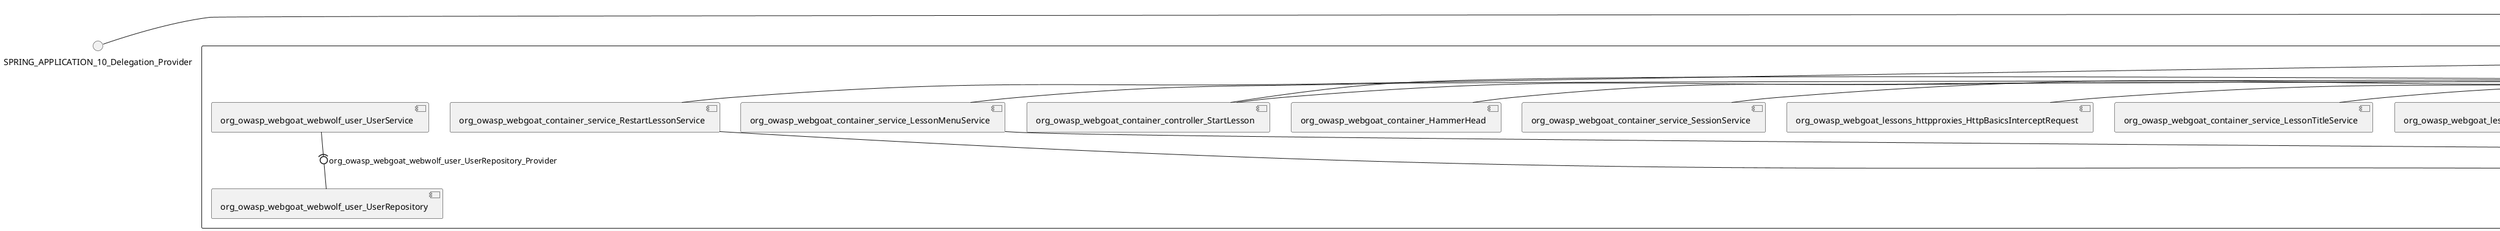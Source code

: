 @startuml
skinparam fixCircleLabelOverlapping true
skinparam componentStyle uml2
() SPRING_APPLICATION_10_Delegation_Provider
() SPRING_APPLICATION_11_Delegation_Provider
() SPRING_APPLICATION_12_Delegation_Provider
() SPRING_APPLICATION_13_Delegation_Provider
() SPRING_APPLICATION_14_Delegation_Provider
() SPRING_APPLICATION_15_Delegation_Provider
() SPRING_APPLICATION_16_Delegation_Provider
() SPRING_APPLICATION_2_Delegation_Provider
() SPRING_APPLICATION_3_Delegation_Provider
() SPRING_APPLICATION_4_Delegation_Provider
() SPRING_APPLICATION_5_Delegation_Provider
() SPRING_APPLICATION_6_Delegation_Provider
() SPRING_APPLICATION_7_Delegation_Provider
() SPRING_APPLICATION_8_Delegation_Provider
() SPRING_APPLICATION_9_Delegation_Provider
() SPRING_APPLICATION_BypassRestrictions_FieldRestrictions_POST_Delegation_Provider
() SPRING_APPLICATION_BypassRestrictions_frontendValidation_POST_Delegation_Provider
() SPRING_APPLICATION_ChromeDevTools_dummy_POST_Delegation_Provider
() SPRING_APPLICATION_ChromeDevTools_network_POST_Delegation_Provider
() SPRING_APPLICATION_CrossSiteScriptingStored_stored_xss_POST_Delegation_Provider
() SPRING_APPLICATION_CrossSiteScriptingStored_stored_xss_follow_up_POST_Delegation_Provider
() SPRING_APPLICATION_CrossSiteScripting_attack1_POST_Delegation_Provider
() SPRING_APPLICATION_CrossSiteScripting_attack3_POST_Delegation_Provider
() SPRING_APPLICATION_CrossSiteScripting_attack4_POST_Delegation_Provider
() SPRING_APPLICATION_CrossSiteScripting_attack5a_GET_Delegation_Provider
() SPRING_APPLICATION_CrossSiteScripting_attack6a_POST_Delegation_Provider
() SPRING_APPLICATION_CrossSiteScripting_dom_follow_up_POST_Delegation_Provider
() SPRING_APPLICATION_CrossSiteScripting_phone_home_xss_POST_Delegation_Provider
() SPRING_APPLICATION_CrossSiteScripting_quiz_GET_POST_Delegation_Provider
() SPRING_APPLICATION_Delegation_Provider
() SPRING_APPLICATION_GET_10_Delegation_Provider
() SPRING_APPLICATION_GET_11_Delegation_Provider
() SPRING_APPLICATION_GET_2_Delegation_Provider
() SPRING_APPLICATION_GET_3_Delegation_Provider
() SPRING_APPLICATION_GET_4_Delegation_Provider
() SPRING_APPLICATION_GET_5_Delegation_Provider
() SPRING_APPLICATION_GET_6_Delegation_Provider
() SPRING_APPLICATION_GET_7_Delegation_Provider
() SPRING_APPLICATION_GET_8_Delegation_Provider
() SPRING_APPLICATION_GET_9_Delegation_Provider
() SPRING_APPLICATION_GET_Delegation_Provider
() SPRING_APPLICATION_HtmlTampering_task_POST_Delegation_Provider
() SPRING_APPLICATION_HttpBasics_attack1_POST_Delegation_Provider
() SPRING_APPLICATION_HttpBasics_attack2_POST_Delegation_Provider
() SPRING_APPLICATION_IDOR_diff_attributes_POST_Delegation_Provider
() SPRING_APPLICATION_IDOR_login_POST_Delegation_Provider
() SPRING_APPLICATION_IDOR_profile_alt_path_POST_Delegation_Provider
() SPRING_APPLICATION_InsecureDeserialization_task_POST_Delegation_Provider
() SPRING_APPLICATION_InsecureLogin_Delegation_Provider
() SPRING_APPLICATION_JWT_decode_POST_Delegation_Provider
() SPRING_APPLICATION_JWT_jku_Delegation_Provider
() SPRING_APPLICATION_JWT_kid_Delegation_Provider
() SPRING_APPLICATION_JWT_quiz_GET_POST_Delegation_Provider
() SPRING_APPLICATION_JWT_refresh_Delegation_Provider
() SPRING_APPLICATION_JWT_secret_POST_Delegation_Provider
() SPRING_APPLICATION_JWT_votings_Delegation_Provider
() SPRING_APPLICATION_LogSpoofing_log_bleeding_POST_Delegation_Provider
() SPRING_APPLICATION_LogSpoofing_log_spoofing_POST_Delegation_Provider
() SPRING_APPLICATION_POST_10_Delegation_Provider
() SPRING_APPLICATION_POST_11_Delegation_Provider
() SPRING_APPLICATION_POST_12_Delegation_Provider
() SPRING_APPLICATION_POST_13_Delegation_Provider
() SPRING_APPLICATION_POST_14_Delegation_Provider
() SPRING_APPLICATION_POST_15_Delegation_Provider
() SPRING_APPLICATION_POST_16_Delegation_Provider
() SPRING_APPLICATION_POST_17_Delegation_Provider
() SPRING_APPLICATION_POST_18_Delegation_Provider
() SPRING_APPLICATION_POST_2_Delegation_Provider
() SPRING_APPLICATION_POST_3_Delegation_Provider
() SPRING_APPLICATION_POST_4_Delegation_Provider
() SPRING_APPLICATION_POST_5_Delegation_Provider
() SPRING_APPLICATION_POST_6_Delegation_Provider
() SPRING_APPLICATION_POST_7_Delegation_Provider
() SPRING_APPLICATION_POST_8_Delegation_Provider
() SPRING_APPLICATION_POST_9_Delegation_Provider
() SPRING_APPLICATION_POST_Delegation_Provider
() SPRING_APPLICATION_PUT_Delegation_Provider
() SPRING_APPLICATION_PasswordReset_ForgotPassword_create_password_reset_link_POST_Delegation_Provider
() SPRING_APPLICATION_PasswordReset_SecurityQuestions_POST_Delegation_Provider
() SPRING_APPLICATION_PasswordReset_reset_Delegation_Provider
() SPRING_APPLICATION_PasswordReset_simple_mail_reset_POST_Delegation_Provider
() SPRING_APPLICATION_PathTraversal_profile_picture_GET_Delegation_Provider
() SPRING_APPLICATION_PathTraversal_profile_picture_fix_GET_Delegation_Provider
() SPRING_APPLICATION_PathTraversal_profile_upload_POST_Delegation_Provider
() SPRING_APPLICATION_PathTraversal_profile_upload_fix_POST_Delegation_Provider
() SPRING_APPLICATION_PathTraversal_profile_upload_remove_user_input_POST_Delegation_Provider
() SPRING_APPLICATION_PathTraversal_random_POST_Delegation_Provider
() SPRING_APPLICATION_PathTraversal_random_picture_GET_Delegation_Provider
() SPRING_APPLICATION_PathTraversal_zip_slip_Delegation_Provider
() SPRING_APPLICATION_SSRF_task1_POST_Delegation_Provider
() SPRING_APPLICATION_SSRF_task2_POST_Delegation_Provider
() SPRING_APPLICATION_SecurePasswords_assignment_POST_Delegation_Provider
() SPRING_APPLICATION_SqlInjectionAdvanced_attack6a_POST_Delegation_Provider
() SPRING_APPLICATION_SqlInjectionAdvanced_attack6b_POST_Delegation_Provider
() SPRING_APPLICATION_SqlInjectionAdvanced_challenge_Login_POST_Delegation_Provider
() SPRING_APPLICATION_SqlInjectionAdvanced_challenge_PUT_Delegation_Provider
() SPRING_APPLICATION_SqlInjectionAdvanced_quiz_GET_POST_Delegation_Provider
() SPRING_APPLICATION_SqlInjectionMitigations_attack10a_POST_Delegation_Provider
() SPRING_APPLICATION_SqlInjectionMitigations_attack10b_POST_Delegation_Provider
() SPRING_APPLICATION_SqlInjectionMitigations_attack12a_POST_Delegation_Provider
() SPRING_APPLICATION_SqlInjectionMitigations_servers_GET_Delegation_Provider
() SPRING_APPLICATION_SqlInjection_assignment5a_POST_Delegation_Provider
() SPRING_APPLICATION_SqlInjection_assignment5b_POST_Delegation_Provider
() SPRING_APPLICATION_SqlInjection_attack10_POST_Delegation_Provider
() SPRING_APPLICATION_SqlInjection_attack2_POST_Delegation_Provider
() SPRING_APPLICATION_SqlInjection_attack3_POST_Delegation_Provider
() SPRING_APPLICATION_SqlInjection_attack4_POST_Delegation_Provider
() SPRING_APPLICATION_SqlInjection_attack5_POST_Delegation_Provider
() SPRING_APPLICATION_SqlInjection_attack8_POST_Delegation_Provider
() SPRING_APPLICATION_SqlInjection_attack9_POST_Delegation_Provider
() SPRING_APPLICATION_SqlOnlyInputValidationOnKeywords_attack_POST_Delegation_Provider
() SPRING_APPLICATION_SqlOnlyInputValidation_attack_POST_Delegation_Provider
() SPRING_APPLICATION_VulnerableComponents_attack1_POST_Delegation_Provider
() SPRING_APPLICATION_WebWolf_GET_Delegation_Provider
() SPRING_APPLICATION_WebWolf_landing_Delegation_Provider
() SPRING_APPLICATION_WebWolf_mail_Delegation_Provider
() SPRING_APPLICATION_challenge_1_POST_Delegation_Provider
() SPRING_APPLICATION_challenge_5_POST_Delegation_Provider
() SPRING_APPLICATION_challenge_7_Delegation_Provider
() SPRING_APPLICATION_challenge_8_Delegation_Provider
() SPRING_APPLICATION_challenge_logo_Delegation_Provider
() SPRING_APPLICATION_cia_quiz_GET_POST_Delegation_Provider
() SPRING_APPLICATION_clientSideFiltering_attack1_POST_Delegation_Provider
() SPRING_APPLICATION_clientSideFiltering_challenge_store_coupons_GET_Delegation_Provider
() SPRING_APPLICATION_clientSideFiltering_getItForFree_POST_Delegation_Provider
() SPRING_APPLICATION_clientSideFiltering_salaries_GET_Delegation_Provider
() SPRING_APPLICATION_crypto_encoding_basic_auth_POST_Delegation_Provider
() SPRING_APPLICATION_crypto_encoding_xor_POST_Delegation_Provider
() SPRING_APPLICATION_crypto_hashing_POST_Delegation_Provider
() SPRING_APPLICATION_crypto_secure_defaults_POST_Delegation_Provider
() SPRING_APPLICATION_crypto_signing_verify_POST_Delegation_Provider
() SPRING_APPLICATION_csrf_feedback_message_POST_Delegation_Provider
() SPRING_APPLICATION_csrf_review_POST_Delegation_Provider
() SPRING_APPLICATION_files_GET_Delegation_Provider
() SPRING_APPLICATION_fileupload_POST_Delegation_Provider
() SPRING_APPLICATION_jwt_Delegation_Provider
() SPRING_APPLICATION_landing_Delegation_Provider
() SPRING_APPLICATION_lesson_template_Delegation_Provider
() SPRING_APPLICATION_login_oauth_mvc_GET_Delegation_Provider
() SPRING_APPLICATION_mail_DELETE_GET_POST_Delegation_Provider
() SPRING_APPLICATION_register_mvc_POST_Delegation_Provider
() SPRING_APPLICATION_registration_GET_Delegation_Provider
() SPRING_APPLICATION_requests_GET_Delegation_Provider
() SPRING_APPLICATION_scoreboard_data_GET_Delegation_Provider
() SPRING_APPLICATION_server_directory_GET_Delegation_Provider
() SPRING_APPLICATION_service_debug_labels_mvc_Delegation_Provider
() SPRING_APPLICATION_service_lessonoverview_mvc_Delegation_Provider
() SPRING_APPLICATION_xxe_comments_GET_Delegation_Provider
rectangle System {
[org_owasp_webgoat_container_HammerHead] [[webgoat-webgoat.repository#_N97tUFIsEe-hoOleoYknzQ]]
[org_owasp_webgoat_container_WebWolfRedirect] [[webgoat-webgoat.repository#_N97tUFIsEe-hoOleoYknzQ]]
[org_owasp_webgoat_container_controller_StartLesson] [[webgoat-webgoat.repository#_N97tUFIsEe-hoOleoYknzQ]]
[org_owasp_webgoat_container_controller_Welcome] [[webgoat-webgoat.repository#_N97tUFIsEe-hoOleoYknzQ]]
[org_owasp_webgoat_container_i18n_PluginMessages_Provider] [[webgoat-webgoat.repository#_N97tUFIsEe-hoOleoYknzQ]]
[org_owasp_webgoat_container_report_ReportCardController] [[webgoat-webgoat.repository#_N97tUFIsEe-hoOleoYknzQ]]
[org_owasp_webgoat_container_service_EnvironmentService] [[webgoat-webgoat.repository#_N97tUFIsEe-hoOleoYknzQ]]
[org_owasp_webgoat_container_service_HintService] [[webgoat-webgoat.repository#_N97tUFIsEe-hoOleoYknzQ]]
[org_owasp_webgoat_container_service_LabelDebugService] [[webgoat-webgoat.repository#_N97tUFIsEe-hoOleoYknzQ]]
[org_owasp_webgoat_container_service_LabelService] [[webgoat-webgoat.repository#_N97tUFIsEe-hoOleoYknzQ]]
[org_owasp_webgoat_container_service_LessonInfoService] [[webgoat-webgoat.repository#_N97tUFIsEe-hoOleoYknzQ]]
[org_owasp_webgoat_container_service_LessonMenuService] [[webgoat-webgoat.repository#_N97tUFIsEe-hoOleoYknzQ]]
[org_owasp_webgoat_container_service_LessonProgressService] [[webgoat-webgoat.repository#_N97tUFIsEe-hoOleoYknzQ]]
[org_owasp_webgoat_container_service_LessonTitleService] [[webgoat-webgoat.repository#_N97tUFIsEe-hoOleoYknzQ]]
[org_owasp_webgoat_container_service_RestartLessonService] [[webgoat-webgoat.repository#_N97tUFIsEe-hoOleoYknzQ]]
[org_owasp_webgoat_container_service_SessionService] [[webgoat-webgoat.repository#_N97tUFIsEe-hoOleoYknzQ]]
[org_owasp_webgoat_container_session_UserSessionData_Provider] [[webgoat-webgoat.repository#_N97tUFIsEe-hoOleoYknzQ]]
[org_owasp_webgoat_container_session_WebSession_Provider] [[webgoat-webgoat.repository#_N97tUFIsEe-hoOleoYknzQ]]
[org_owasp_webgoat_container_users_RegistrationController] [[webgoat-webgoat.repository#_N97tUFIsEe-hoOleoYknzQ]]
[org_owasp_webgoat_container_users_Scoreboard] [[webgoat-webgoat.repository#_N97tUFIsEe-hoOleoYknzQ]]
[org_owasp_webgoat_container_users_UserProgressRepository] [[webgoat-webgoat.repository#_N97tUFIsEe-hoOleoYknzQ]]
[org_owasp_webgoat_container_users_UserRepository] [[webgoat-webgoat.repository#_N97tUFIsEe-hoOleoYknzQ]]
[org_owasp_webgoat_container_users_UserService] [[webgoat-webgoat.repository#_N97tUFIsEe-hoOleoYknzQ]]
[org_owasp_webgoat_lessons_authbypass_VerifyAccount] [[webgoat-webgoat.repository#_N97tUFIsEe-hoOleoYknzQ]]
[org_owasp_webgoat_lessons_bypassrestrictions_BypassRestrictionsFieldRestrictions] [[webgoat-webgoat.repository#_N97tUFIsEe-hoOleoYknzQ]]
[org_owasp_webgoat_lessons_bypassrestrictions_BypassRestrictionsFrontendValidation] [[webgoat-webgoat.repository#_N97tUFIsEe-hoOleoYknzQ]]
[org_owasp_webgoat_lessons_challenges_FlagController] [[webgoat-webgoat.repository#_N97tUFIsEe-hoOleoYknzQ]]
[org_owasp_webgoat_lessons_challenges_challenge1_Assignment1] [[webgoat-webgoat.repository#_N97tUFIsEe-hoOleoYknzQ]]
[org_owasp_webgoat_lessons_challenges_challenge1_ImageServlet] [[webgoat-webgoat.repository#_N97tUFIsEe-hoOleoYknzQ]]
[org_owasp_webgoat_lessons_challenges_challenge5_Assignment5] [[webgoat-webgoat.repository#_N97tUFIsEe-hoOleoYknzQ]]
[org_owasp_webgoat_lessons_challenges_challenge7_Assignment7] [[webgoat-webgoat.repository#_N97tUFIsEe-hoOleoYknzQ]]
[org_owasp_webgoat_lessons_challenges_challenge8_Assignment8] [[webgoat-webgoat.repository#_N97tUFIsEe-hoOleoYknzQ]]
[org_owasp_webgoat_lessons_chromedevtools_NetworkDummy] [[webgoat-webgoat.repository#_N97tUFIsEe-hoOleoYknzQ]]
[org_owasp_webgoat_lessons_chromedevtools_NetworkLesson] [[webgoat-webgoat.repository#_N97tUFIsEe-hoOleoYknzQ]]
[org_owasp_webgoat_lessons_cia_CIAQuiz] [[webgoat-webgoat.repository#_N97tUFIsEe-hoOleoYknzQ]]
[org_owasp_webgoat_lessons_clientsidefiltering_ClientSideFilteringAssignment] [[webgoat-webgoat.repository#_N97tUFIsEe-hoOleoYknzQ]]
[org_owasp_webgoat_lessons_clientsidefiltering_ClientSideFilteringFreeAssignment] [[webgoat-webgoat.repository#_N97tUFIsEe-hoOleoYknzQ]]
[org_owasp_webgoat_lessons_clientsidefiltering_Salaries] [[webgoat-webgoat.repository#_N97tUFIsEe-hoOleoYknzQ]]
[org_owasp_webgoat_lessons_clientsidefiltering_ShopEndpoint] [[webgoat-webgoat.repository#_N97tUFIsEe-hoOleoYknzQ]]
[org_owasp_webgoat_lessons_cryptography_EncodingAssignment] [[webgoat-webgoat.repository#_N97tUFIsEe-hoOleoYknzQ]]
[org_owasp_webgoat_lessons_cryptography_HashingAssignment] [[webgoat-webgoat.repository#_N97tUFIsEe-hoOleoYknzQ]]
[org_owasp_webgoat_lessons_cryptography_SecureDefaultsAssignment] [[webgoat-webgoat.repository#_N97tUFIsEe-hoOleoYknzQ]]
[org_owasp_webgoat_lessons_cryptography_SigningAssignment] [[webgoat-webgoat.repository#_N97tUFIsEe-hoOleoYknzQ]]
[org_owasp_webgoat_lessons_cryptography_XOREncodingAssignment] [[webgoat-webgoat.repository#_N97tUFIsEe-hoOleoYknzQ]]
[org_owasp_webgoat_lessons_csrf_CSRFConfirmFlag1] [[webgoat-webgoat.repository#_N97tUFIsEe-hoOleoYknzQ]]
[org_owasp_webgoat_lessons_csrf_CSRFFeedback] [[webgoat-webgoat.repository#_N97tUFIsEe-hoOleoYknzQ]]
[org_owasp_webgoat_lessons_csrf_CSRFGetFlag] [[webgoat-webgoat.repository#_N97tUFIsEe-hoOleoYknzQ]]
[org_owasp_webgoat_lessons_csrf_CSRFLogin] [[webgoat-webgoat.repository#_N97tUFIsEe-hoOleoYknzQ]]
[org_owasp_webgoat_lessons_csrf_ForgedReviews] [[webgoat-webgoat.repository#_N97tUFIsEe-hoOleoYknzQ]]
[org_owasp_webgoat_lessons_csrf_ObjectMapper_Provider] [[webgoat-webgoat.repository#_N97tUFIsEe-hoOleoYknzQ]]
[org_owasp_webgoat_lessons_deserialization_InsecureDeserializationTask] [[webgoat-webgoat.repository#_N97tUFIsEe-hoOleoYknzQ]]
[org_owasp_webgoat_lessons_hijacksession_HijackSessionAssignment] [[webgoat-webgoat.repository#_N97tUFIsEe-hoOleoYknzQ]]
[org_owasp_webgoat_lessons_hijacksession_cas_HijackSessionAuthenticationProvider] [[webgoat-webgoat.repository#_N97tUFIsEe-hoOleoYknzQ]]
[org_owasp_webgoat_lessons_htmltampering_HtmlTamperingTask] [[webgoat-webgoat.repository#_N97tUFIsEe-hoOleoYknzQ]]
[org_owasp_webgoat_lessons_httpbasics_HttpBasicsLesson] [[webgoat-webgoat.repository#_N97tUFIsEe-hoOleoYknzQ]]
[org_owasp_webgoat_lessons_httpbasics_HttpBasicsQuiz] [[webgoat-webgoat.repository#_N97tUFIsEe-hoOleoYknzQ]]
[org_owasp_webgoat_lessons_httpproxies_HttpBasicsInterceptRequest] [[webgoat-webgoat.repository#_N97tUFIsEe-hoOleoYknzQ]]
[org_owasp_webgoat_lessons_idor_IDORDiffAttributes] [[webgoat-webgoat.repository#_N97tUFIsEe-hoOleoYknzQ]]
[org_owasp_webgoat_lessons_idor_IDOREditOtherProfile] [[webgoat-webgoat.repository#_N97tUFIsEe-hoOleoYknzQ]]
[org_owasp_webgoat_lessons_idor_IDORLogin] [[webgoat-webgoat.repository#_N97tUFIsEe-hoOleoYknzQ]]
[org_owasp_webgoat_lessons_idor_IDORViewOtherProfile] [[webgoat-webgoat.repository#_N97tUFIsEe-hoOleoYknzQ]]
[org_owasp_webgoat_lessons_idor_IDORViewOwnProfile] [[webgoat-webgoat.repository#_N97tUFIsEe-hoOleoYknzQ]]
[org_owasp_webgoat_lessons_idor_IDORViewOwnProfileAltUrl] [[webgoat-webgoat.repository#_N97tUFIsEe-hoOleoYknzQ]]
[org_owasp_webgoat_lessons_insecurelogin_InsecureLoginTask] [[webgoat-webgoat.repository#_N97tUFIsEe-hoOleoYknzQ]]
[org_owasp_webgoat_lessons_jwt_JWTDecodeEndpoint] [[webgoat-webgoat.repository#_N97tUFIsEe-hoOleoYknzQ]]
[org_owasp_webgoat_lessons_jwt_JWTQuiz] [[webgoat-webgoat.repository#_N97tUFIsEe-hoOleoYknzQ]]
[org_owasp_webgoat_lessons_jwt_JWTRefreshEndpoint] [[webgoat-webgoat.repository#_N97tUFIsEe-hoOleoYknzQ]]
[org_owasp_webgoat_lessons_jwt_JWTSecretKeyEndpoint] [[webgoat-webgoat.repository#_N97tUFIsEe-hoOleoYknzQ]]
[org_owasp_webgoat_lessons_jwt_JWTVotesEndpoint] [[webgoat-webgoat.repository#_N97tUFIsEe-hoOleoYknzQ]]
[org_owasp_webgoat_lessons_jwt_claimmisuse_JWTHeaderJKUEndpoint] [[webgoat-webgoat.repository#_N97tUFIsEe-hoOleoYknzQ]]
[org_owasp_webgoat_lessons_jwt_claimmisuse_JWTHeaderKIDEndpoint] [[webgoat-webgoat.repository#_N97tUFIsEe-hoOleoYknzQ]]
[org_owasp_webgoat_lessons_lessontemplate_SampleAttack] [[webgoat-webgoat.repository#_N97tUFIsEe-hoOleoYknzQ]]
[org_owasp_webgoat_lessons_logging_LogBleedingTask] [[webgoat-webgoat.repository#_N97tUFIsEe-hoOleoYknzQ]]
[org_owasp_webgoat_lessons_logging_LogSpoofingTask] [[webgoat-webgoat.repository#_N97tUFIsEe-hoOleoYknzQ]]
[org_owasp_webgoat_lessons_missingac_MissingFunctionACHiddenMenus] [[webgoat-webgoat.repository#_N97tUFIsEe-hoOleoYknzQ]]
[org_owasp_webgoat_lessons_missingac_MissingFunctionACUsers] [[webgoat-webgoat.repository#_N97tUFIsEe-hoOleoYknzQ]]
[org_owasp_webgoat_lessons_missingac_MissingFunctionACYourHash] [[webgoat-webgoat.repository#_N97tUFIsEe-hoOleoYknzQ]]
[org_owasp_webgoat_lessons_missingac_MissingFunctionACYourHashAdmin] [[webgoat-webgoat.repository#_N97tUFIsEe-hoOleoYknzQ]]
[org_owasp_webgoat_lessons_passwordreset_QuestionsAssignment] [[webgoat-webgoat.repository#_N97tUFIsEe-hoOleoYknzQ]]
[org_owasp_webgoat_lessons_passwordreset_ResetLinkAssignment] [[webgoat-webgoat.repository#_N97tUFIsEe-hoOleoYknzQ]]
[org_owasp_webgoat_lessons_passwordreset_ResetLinkAssignmentForgotPassword] [[webgoat-webgoat.repository#_N97tUFIsEe-hoOleoYknzQ]]
[org_owasp_webgoat_lessons_passwordreset_SecurityQuestionAssignment] [[webgoat-webgoat.repository#_N97tUFIsEe-hoOleoYknzQ]]
[org_owasp_webgoat_lessons_passwordreset_SimpleMailAssignment] [[webgoat-webgoat.repository#_N97tUFIsEe-hoOleoYknzQ]]
[org_owasp_webgoat_lessons_passwordreset_TriedQuestions] [[webgoat-webgoat.repository#_N97tUFIsEe-hoOleoYknzQ]]
[org_owasp_webgoat_lessons_pathtraversal_ProfileUpload] [[webgoat-webgoat.repository#_N97tUFIsEe-hoOleoYknzQ]]
[org_owasp_webgoat_lessons_pathtraversal_ProfileUploadFix] [[webgoat-webgoat.repository#_N97tUFIsEe-hoOleoYknzQ]]
[org_owasp_webgoat_lessons_pathtraversal_ProfileUploadRemoveUserInput] [[webgoat-webgoat.repository#_N97tUFIsEe-hoOleoYknzQ]]
[org_owasp_webgoat_lessons_pathtraversal_ProfileUploadRetrieval] [[webgoat-webgoat.repository#_N97tUFIsEe-hoOleoYknzQ]]
[org_owasp_webgoat_lessons_pathtraversal_ProfileZipSlip] [[webgoat-webgoat.repository#_N97tUFIsEe-hoOleoYknzQ]]
[org_owasp_webgoat_lessons_securepasswords_SecurePasswordsAssignment] [[webgoat-webgoat.repository#_N97tUFIsEe-hoOleoYknzQ]]
[org_owasp_webgoat_lessons_spoofcookie_SpoofCookieAssignment] [[webgoat-webgoat.repository#_N97tUFIsEe-hoOleoYknzQ]]
[org_owasp_webgoat_lessons_sqlinjection_advanced_SqlInjectionChallenge] [[webgoat-webgoat.repository#_N97tUFIsEe-hoOleoYknzQ]]
[org_owasp_webgoat_lessons_sqlinjection_advanced_SqlInjectionChallengeLogin] [[webgoat-webgoat.repository#_N97tUFIsEe-hoOleoYknzQ]]
[org_owasp_webgoat_lessons_sqlinjection_advanced_SqlInjectionLesson6a] [[webgoat-webgoat.repository#_N97tUFIsEe-hoOleoYknzQ]]
[org_owasp_webgoat_lessons_sqlinjection_advanced_SqlInjectionLesson6b] [[webgoat-webgoat.repository#_N97tUFIsEe-hoOleoYknzQ]]
[org_owasp_webgoat_lessons_sqlinjection_advanced_SqlInjectionQuiz] [[webgoat-webgoat.repository#_N97tUFIsEe-hoOleoYknzQ]]
[org_owasp_webgoat_lessons_sqlinjection_introduction_SqlInjectionLesson10] [[webgoat-webgoat.repository#_N97tUFIsEe-hoOleoYknzQ]]
[org_owasp_webgoat_lessons_sqlinjection_introduction_SqlInjectionLesson2] [[webgoat-webgoat.repository#_N97tUFIsEe-hoOleoYknzQ]]
[org_owasp_webgoat_lessons_sqlinjection_introduction_SqlInjectionLesson3] [[webgoat-webgoat.repository#_N97tUFIsEe-hoOleoYknzQ]]
[org_owasp_webgoat_lessons_sqlinjection_introduction_SqlInjectionLesson4] [[webgoat-webgoat.repository#_N97tUFIsEe-hoOleoYknzQ]]
[org_owasp_webgoat_lessons_sqlinjection_introduction_SqlInjectionLesson5] [[webgoat-webgoat.repository#_N97tUFIsEe-hoOleoYknzQ]]
[org_owasp_webgoat_lessons_sqlinjection_introduction_SqlInjectionLesson5a] [[webgoat-webgoat.repository#_N97tUFIsEe-hoOleoYknzQ]]
[org_owasp_webgoat_lessons_sqlinjection_introduction_SqlInjectionLesson5b] [[webgoat-webgoat.repository#_N97tUFIsEe-hoOleoYknzQ]]
[org_owasp_webgoat_lessons_sqlinjection_introduction_SqlInjectionLesson8] [[webgoat-webgoat.repository#_N97tUFIsEe-hoOleoYknzQ]]
[org_owasp_webgoat_lessons_sqlinjection_introduction_SqlInjectionLesson9] [[webgoat-webgoat.repository#_N97tUFIsEe-hoOleoYknzQ]]
[org_owasp_webgoat_lessons_sqlinjection_mitigation_Servers] [[webgoat-webgoat.repository#_N97tUFIsEe-hoOleoYknzQ]]
[org_owasp_webgoat_lessons_sqlinjection_mitigation_SqlInjectionLesson10a] [[webgoat-webgoat.repository#_N97tUFIsEe-hoOleoYknzQ]]
[org_owasp_webgoat_lessons_sqlinjection_mitigation_SqlInjectionLesson10b] [[webgoat-webgoat.repository#_N97tUFIsEe-hoOleoYknzQ]]
[org_owasp_webgoat_lessons_sqlinjection_mitigation_SqlInjectionLesson13] [[webgoat-webgoat.repository#_N97tUFIsEe-hoOleoYknzQ]]
[org_owasp_webgoat_lessons_sqlinjection_mitigation_SqlOnlyInputValidation] [[webgoat-webgoat.repository#_N97tUFIsEe-hoOleoYknzQ]]
[org_owasp_webgoat_lessons_sqlinjection_mitigation_SqlOnlyInputValidationOnKeywords] [[webgoat-webgoat.repository#_N97tUFIsEe-hoOleoYknzQ]]
[org_owasp_webgoat_lessons_ssrf_SSRFTask1] [[webgoat-webgoat.repository#_N97tUFIsEe-hoOleoYknzQ]]
[org_owasp_webgoat_lessons_ssrf_SSRFTask2] [[webgoat-webgoat.repository#_N97tUFIsEe-hoOleoYknzQ]]
[org_owasp_webgoat_lessons_vulnerablecomponents_VulnerableComponentsLesson] [[webgoat-webgoat.repository#_N97tUFIsEe-hoOleoYknzQ]]
[org_owasp_webgoat_lessons_webwolfintroduction_LandingAssignment] [[webgoat-webgoat.repository#_N97tUFIsEe-hoOleoYknzQ]]
[org_owasp_webgoat_lessons_webwolfintroduction_MailAssignment] [[webgoat-webgoat.repository#_N97tUFIsEe-hoOleoYknzQ]]
[org_owasp_webgoat_lessons_xss_CrossSiteScriptingLesson1] [[webgoat-webgoat.repository#_N97tUFIsEe-hoOleoYknzQ]]
[org_owasp_webgoat_lessons_xss_CrossSiteScriptingLesson3] [[webgoat-webgoat.repository#_N97tUFIsEe-hoOleoYknzQ]]
[org_owasp_webgoat_lessons_xss_CrossSiteScriptingLesson4] [[webgoat-webgoat.repository#_N97tUFIsEe-hoOleoYknzQ]]
[org_owasp_webgoat_lessons_xss_CrossSiteScriptingLesson5a] [[webgoat-webgoat.repository#_N97tUFIsEe-hoOleoYknzQ]]
[org_owasp_webgoat_lessons_xss_CrossSiteScriptingLesson6a] [[webgoat-webgoat.repository#_N97tUFIsEe-hoOleoYknzQ]]
[org_owasp_webgoat_lessons_xss_CrossSiteScriptingQuiz] [[webgoat-webgoat.repository#_N97tUFIsEe-hoOleoYknzQ]]
[org_owasp_webgoat_lessons_xss_DOMCrossSiteScripting] [[webgoat-webgoat.repository#_N97tUFIsEe-hoOleoYknzQ]]
[org_owasp_webgoat_lessons_xss_DOMCrossSiteScriptingVerifier] [[webgoat-webgoat.repository#_N97tUFIsEe-hoOleoYknzQ]]
[org_owasp_webgoat_lessons_xss_stored_StoredCrossSiteScriptingVerifier] [[webgoat-webgoat.repository#_N97tUFIsEe-hoOleoYknzQ]]
[org_owasp_webgoat_lessons_xss_stored_StoredXssComments] [[webgoat-webgoat.repository#_N97tUFIsEe-hoOleoYknzQ]]
[org_owasp_webgoat_lessons_xxe_BlindSendFileAssignment] [[webgoat-webgoat.repository#_N97tUFIsEe-hoOleoYknzQ]]
[org_owasp_webgoat_lessons_xxe_CommentsCache] [[webgoat-webgoat.repository#_N97tUFIsEe-hoOleoYknzQ]]
[org_owasp_webgoat_lessons_xxe_CommentsEndpoint] [[webgoat-webgoat.repository#_N97tUFIsEe-hoOleoYknzQ]]
[org_owasp_webgoat_lessons_xxe_ContentTypeAssignment] [[webgoat-webgoat.repository#_N97tUFIsEe-hoOleoYknzQ]]
[org_owasp_webgoat_lessons_xxe_SimpleXXE] [[webgoat-webgoat.repository#_N97tUFIsEe-hoOleoYknzQ]]
[org_owasp_webgoat_webwolf_FileServer] [[webgoat-webgoat.repository#_N97tUFIsEe-hoOleoYknzQ]]
[org_owasp_webgoat_webwolf_jwt_JWTController] [[webgoat-webgoat.repository#_N97tUFIsEe-hoOleoYknzQ]]
[org_owasp_webgoat_webwolf_mailbox_MailboxController] [[webgoat-webgoat.repository#_N97tUFIsEe-hoOleoYknzQ]]
[org_owasp_webgoat_webwolf_mailbox_MailboxRepository] [[webgoat-webgoat.repository#_N97tUFIsEe-hoOleoYknzQ]]
[org_owasp_webgoat_webwolf_requests_LandingPage] [[webgoat-webgoat.repository#_N97tUFIsEe-hoOleoYknzQ]]
[org_owasp_webgoat_webwolf_requests_Requests] [[webgoat-webgoat.repository#_N97tUFIsEe-hoOleoYknzQ]]
[org_owasp_webgoat_webwolf_user_UserRepository] [[webgoat-webgoat.repository#_N97tUFIsEe-hoOleoYknzQ]]
[org_owasp_webgoat_webwolf_user_UserService] [[webgoat-webgoat.repository#_N97tUFIsEe-hoOleoYknzQ]]
port SPRING_APPLICATION_10_Provider
SPRING_APPLICATION_10_Delegation_Provider - SPRING_APPLICATION_10_Provider
SPRING_APPLICATION_10_Provider - [org_owasp_webgoat_webwolf_FileServer]
port SPRING_APPLICATION_11_Provider
SPRING_APPLICATION_11_Delegation_Provider - SPRING_APPLICATION_11_Provider
SPRING_APPLICATION_11_Provider - [org_owasp_webgoat_container_service_LabelDebugService]
port SPRING_APPLICATION_12_Provider
SPRING_APPLICATION_12_Delegation_Provider - SPRING_APPLICATION_12_Provider
SPRING_APPLICATION_12_Provider - [org_owasp_webgoat_container_controller_StartLesson]
port SPRING_APPLICATION_13_Provider
SPRING_APPLICATION_13_Delegation_Provider - SPRING_APPLICATION_13_Provider
SPRING_APPLICATION_13_Provider - [org_owasp_webgoat_container_service_LessonMenuService]
port SPRING_APPLICATION_14_Provider
SPRING_APPLICATION_14_Delegation_Provider - SPRING_APPLICATION_14_Provider
SPRING_APPLICATION_14_Provider - [org_owasp_webgoat_lessons_jwt_JWTSecretKeyEndpoint]
port SPRING_APPLICATION_15_Provider
SPRING_APPLICATION_15_Delegation_Provider - SPRING_APPLICATION_15_Provider
SPRING_APPLICATION_15_Provider - [org_owasp_webgoat_container_service_RestartLessonService]
port SPRING_APPLICATION_16_Provider
SPRING_APPLICATION_16_Delegation_Provider - SPRING_APPLICATION_16_Provider
SPRING_APPLICATION_16_Provider - [org_owasp_webgoat_container_HammerHead]
port SPRING_APPLICATION_2_Provider
SPRING_APPLICATION_2_Delegation_Provider - SPRING_APPLICATION_2_Provider
SPRING_APPLICATION_2_Provider - [org_owasp_webgoat_container_service_SessionService]
port SPRING_APPLICATION_3_Provider
SPRING_APPLICATION_3_Delegation_Provider - SPRING_APPLICATION_3_Provider
SPRING_APPLICATION_3_Provider - [org_owasp_webgoat_lessons_httpproxies_HttpBasicsInterceptRequest]
port SPRING_APPLICATION_4_Provider
SPRING_APPLICATION_4_Delegation_Provider - SPRING_APPLICATION_4_Provider
SPRING_APPLICATION_4_Provider - [org_owasp_webgoat_container_controller_StartLesson]
port SPRING_APPLICATION_5_Provider
SPRING_APPLICATION_5_Delegation_Provider - SPRING_APPLICATION_5_Provider
SPRING_APPLICATION_5_Provider - [org_owasp_webgoat_lessons_cryptography_HashingAssignment]
port SPRING_APPLICATION_6_Provider
SPRING_APPLICATION_6_Delegation_Provider - SPRING_APPLICATION_6_Provider
SPRING_APPLICATION_6_Provider - [org_owasp_webgoat_container_service_LessonTitleService]
port SPRING_APPLICATION_7_Provider
SPRING_APPLICATION_7_Delegation_Provider - SPRING_APPLICATION_7_Provider
SPRING_APPLICATION_7_Provider - [org_owasp_webgoat_lessons_cryptography_HashingAssignment]
port SPRING_APPLICATION_8_Provider
SPRING_APPLICATION_8_Delegation_Provider - SPRING_APPLICATION_8_Provider
SPRING_APPLICATION_8_Provider - [org_owasp_webgoat_container_service_LessonInfoService]
port SPRING_APPLICATION_9_Provider
SPRING_APPLICATION_9_Delegation_Provider - SPRING_APPLICATION_9_Provider
SPRING_APPLICATION_9_Provider - [org_owasp_webgoat_lessons_cryptography_SigningAssignment]
port SPRING_APPLICATION_BypassRestrictions_FieldRestrictions_POST_Provider
SPRING_APPLICATION_BypassRestrictions_FieldRestrictions_POST_Delegation_Provider - SPRING_APPLICATION_BypassRestrictions_FieldRestrictions_POST_Provider
SPRING_APPLICATION_BypassRestrictions_FieldRestrictions_POST_Provider - [org_owasp_webgoat_lessons_bypassrestrictions_BypassRestrictionsFieldRestrictions]
port SPRING_APPLICATION_BypassRestrictions_frontendValidation_POST_Provider
SPRING_APPLICATION_BypassRestrictions_frontendValidation_POST_Delegation_Provider - SPRING_APPLICATION_BypassRestrictions_frontendValidation_POST_Provider
SPRING_APPLICATION_BypassRestrictions_frontendValidation_POST_Provider - [org_owasp_webgoat_lessons_bypassrestrictions_BypassRestrictionsFrontendValidation]
port SPRING_APPLICATION_ChromeDevTools_dummy_POST_Provider
SPRING_APPLICATION_ChromeDevTools_dummy_POST_Delegation_Provider - SPRING_APPLICATION_ChromeDevTools_dummy_POST_Provider
SPRING_APPLICATION_ChromeDevTools_dummy_POST_Provider - [org_owasp_webgoat_lessons_chromedevtools_NetworkDummy]
port SPRING_APPLICATION_ChromeDevTools_network_POST_Provider
SPRING_APPLICATION_ChromeDevTools_network_POST_Delegation_Provider - SPRING_APPLICATION_ChromeDevTools_network_POST_Provider
SPRING_APPLICATION_ChromeDevTools_network_POST_Provider - [org_owasp_webgoat_lessons_chromedevtools_NetworkLesson]
port SPRING_APPLICATION_CrossSiteScriptingStored_stored_xss_POST_Provider
SPRING_APPLICATION_CrossSiteScriptingStored_stored_xss_POST_Delegation_Provider - SPRING_APPLICATION_CrossSiteScriptingStored_stored_xss_POST_Provider
SPRING_APPLICATION_CrossSiteScriptingStored_stored_xss_POST_Provider - [org_owasp_webgoat_lessons_xss_stored_StoredXssComments]
port SPRING_APPLICATION_CrossSiteScriptingStored_stored_xss_follow_up_POST_Provider
SPRING_APPLICATION_CrossSiteScriptingStored_stored_xss_follow_up_POST_Delegation_Provider - SPRING_APPLICATION_CrossSiteScriptingStored_stored_xss_follow_up_POST_Provider
SPRING_APPLICATION_CrossSiteScriptingStored_stored_xss_follow_up_POST_Provider - [org_owasp_webgoat_lessons_xss_stored_StoredCrossSiteScriptingVerifier]
port SPRING_APPLICATION_CrossSiteScripting_attack1_POST_Provider
SPRING_APPLICATION_CrossSiteScripting_attack1_POST_Delegation_Provider - SPRING_APPLICATION_CrossSiteScripting_attack1_POST_Provider
SPRING_APPLICATION_CrossSiteScripting_attack1_POST_Provider - [org_owasp_webgoat_lessons_xss_CrossSiteScriptingLesson1]
port SPRING_APPLICATION_CrossSiteScripting_attack3_POST_Provider
SPRING_APPLICATION_CrossSiteScripting_attack3_POST_Delegation_Provider - SPRING_APPLICATION_CrossSiteScripting_attack3_POST_Provider
SPRING_APPLICATION_CrossSiteScripting_attack3_POST_Provider - [org_owasp_webgoat_lessons_xss_CrossSiteScriptingLesson3]
port SPRING_APPLICATION_CrossSiteScripting_attack4_POST_Provider
SPRING_APPLICATION_CrossSiteScripting_attack4_POST_Delegation_Provider - SPRING_APPLICATION_CrossSiteScripting_attack4_POST_Provider
SPRING_APPLICATION_CrossSiteScripting_attack4_POST_Provider - [org_owasp_webgoat_lessons_xss_CrossSiteScriptingLesson4]
port SPRING_APPLICATION_CrossSiteScripting_attack5a_GET_Provider
SPRING_APPLICATION_CrossSiteScripting_attack5a_GET_Delegation_Provider - SPRING_APPLICATION_CrossSiteScripting_attack5a_GET_Provider
SPRING_APPLICATION_CrossSiteScripting_attack5a_GET_Provider - [org_owasp_webgoat_lessons_xss_CrossSiteScriptingLesson5a]
port SPRING_APPLICATION_CrossSiteScripting_attack6a_POST_Provider
SPRING_APPLICATION_CrossSiteScripting_attack6a_POST_Delegation_Provider - SPRING_APPLICATION_CrossSiteScripting_attack6a_POST_Provider
SPRING_APPLICATION_CrossSiteScripting_attack6a_POST_Provider - [org_owasp_webgoat_lessons_xss_CrossSiteScriptingLesson6a]
port SPRING_APPLICATION_CrossSiteScripting_dom_follow_up_POST_Provider
SPRING_APPLICATION_CrossSiteScripting_dom_follow_up_POST_Delegation_Provider - SPRING_APPLICATION_CrossSiteScripting_dom_follow_up_POST_Provider
SPRING_APPLICATION_CrossSiteScripting_dom_follow_up_POST_Provider - [org_owasp_webgoat_lessons_xss_DOMCrossSiteScriptingVerifier]
port SPRING_APPLICATION_CrossSiteScripting_phone_home_xss_POST_Provider
SPRING_APPLICATION_CrossSiteScripting_phone_home_xss_POST_Delegation_Provider - SPRING_APPLICATION_CrossSiteScripting_phone_home_xss_POST_Provider
SPRING_APPLICATION_CrossSiteScripting_phone_home_xss_POST_Provider - [org_owasp_webgoat_lessons_xss_DOMCrossSiteScripting]
port SPRING_APPLICATION_CrossSiteScripting_quiz_GET_POST_Provider
SPRING_APPLICATION_CrossSiteScripting_quiz_GET_POST_Delegation_Provider - SPRING_APPLICATION_CrossSiteScripting_quiz_GET_POST_Provider
SPRING_APPLICATION_CrossSiteScripting_quiz_GET_POST_Provider - [org_owasp_webgoat_lessons_xss_CrossSiteScriptingQuiz]
port SPRING_APPLICATION_Provider
SPRING_APPLICATION_Delegation_Provider - SPRING_APPLICATION_Provider
SPRING_APPLICATION_Provider - [org_owasp_webgoat_lessons_xxe_SimpleXXE]
port SPRING_APPLICATION_GET_10_Provider
SPRING_APPLICATION_GET_10_Delegation_Provider - SPRING_APPLICATION_GET_10_Provider
SPRING_APPLICATION_GET_10_Provider - [org_owasp_webgoat_lessons_missingac_MissingFunctionACUsers]
port SPRING_APPLICATION_GET_11_Provider
SPRING_APPLICATION_GET_11_Delegation_Provider - SPRING_APPLICATION_GET_11_Provider
SPRING_APPLICATION_GET_11_Provider - [org_owasp_webgoat_lessons_csrf_ForgedReviews]
port SPRING_APPLICATION_GET_2_Provider
SPRING_APPLICATION_GET_2_Delegation_Provider - SPRING_APPLICATION_GET_2_Provider
SPRING_APPLICATION_GET_2_Provider - [org_owasp_webgoat_lessons_idor_IDORViewOwnProfile]
port SPRING_APPLICATION_GET_3_Provider
SPRING_APPLICATION_GET_3_Delegation_Provider - SPRING_APPLICATION_GET_3_Provider
SPRING_APPLICATION_GET_3_Provider - [org_owasp_webgoat_lessons_spoofcookie_SpoofCookieAssignment]
port SPRING_APPLICATION_GET_4_Provider
SPRING_APPLICATION_GET_4_Delegation_Provider - SPRING_APPLICATION_GET_4_Provider
SPRING_APPLICATION_GET_4_Provider - [org_owasp_webgoat_container_service_HintService]
port SPRING_APPLICATION_GET_5_Provider
SPRING_APPLICATION_GET_5_Delegation_Provider - SPRING_APPLICATION_GET_5_Provider
SPRING_APPLICATION_GET_5_Provider - [org_owasp_webgoat_container_controller_Welcome]
port SPRING_APPLICATION_GET_6_Provider
SPRING_APPLICATION_GET_6_Delegation_Provider - SPRING_APPLICATION_GET_6_Provider
SPRING_APPLICATION_GET_6_Provider - [org_owasp_webgoat_lessons_idor_IDORViewOtherProfile]
port SPRING_APPLICATION_GET_7_Provider
SPRING_APPLICATION_GET_7_Delegation_Provider - SPRING_APPLICATION_GET_7_Provider
SPRING_APPLICATION_GET_7_Provider - [org_owasp_webgoat_container_report_ReportCardController]
port SPRING_APPLICATION_GET_8_Provider
SPRING_APPLICATION_GET_8_Delegation_Provider - SPRING_APPLICATION_GET_8_Provider
SPRING_APPLICATION_GET_8_Provider - [org_owasp_webgoat_lessons_xss_stored_StoredXssComments]
port SPRING_APPLICATION_GET_9_Provider
SPRING_APPLICATION_GET_9_Delegation_Provider - SPRING_APPLICATION_GET_9_Provider
SPRING_APPLICATION_GET_9_Provider - [org_owasp_webgoat_lessons_cryptography_EncodingAssignment]
port SPRING_APPLICATION_GET_Provider
SPRING_APPLICATION_GET_Delegation_Provider - SPRING_APPLICATION_GET_Provider
SPRING_APPLICATION_GET_Provider - [org_owasp_webgoat_container_service_LabelService]
port SPRING_APPLICATION_HtmlTampering_task_POST_Provider
SPRING_APPLICATION_HtmlTampering_task_POST_Delegation_Provider - SPRING_APPLICATION_HtmlTampering_task_POST_Provider
SPRING_APPLICATION_HtmlTampering_task_POST_Provider - [org_owasp_webgoat_lessons_htmltampering_HtmlTamperingTask]
port SPRING_APPLICATION_HttpBasics_attack1_POST_Provider
SPRING_APPLICATION_HttpBasics_attack1_POST_Delegation_Provider - SPRING_APPLICATION_HttpBasics_attack1_POST_Provider
SPRING_APPLICATION_HttpBasics_attack1_POST_Provider - [org_owasp_webgoat_lessons_httpbasics_HttpBasicsLesson]
port SPRING_APPLICATION_HttpBasics_attack2_POST_Provider
SPRING_APPLICATION_HttpBasics_attack2_POST_Delegation_Provider - SPRING_APPLICATION_HttpBasics_attack2_POST_Provider
SPRING_APPLICATION_HttpBasics_attack2_POST_Provider - [org_owasp_webgoat_lessons_httpbasics_HttpBasicsQuiz]
port SPRING_APPLICATION_IDOR_diff_attributes_POST_Provider
SPRING_APPLICATION_IDOR_diff_attributes_POST_Delegation_Provider - SPRING_APPLICATION_IDOR_diff_attributes_POST_Provider
SPRING_APPLICATION_IDOR_diff_attributes_POST_Provider - [org_owasp_webgoat_lessons_idor_IDORDiffAttributes]
port SPRING_APPLICATION_IDOR_login_POST_Provider
SPRING_APPLICATION_IDOR_login_POST_Delegation_Provider - SPRING_APPLICATION_IDOR_login_POST_Provider
SPRING_APPLICATION_IDOR_login_POST_Provider - [org_owasp_webgoat_lessons_idor_IDORLogin]
port SPRING_APPLICATION_IDOR_profile_alt_path_POST_Provider
SPRING_APPLICATION_IDOR_profile_alt_path_POST_Delegation_Provider - SPRING_APPLICATION_IDOR_profile_alt_path_POST_Provider
SPRING_APPLICATION_IDOR_profile_alt_path_POST_Provider - [org_owasp_webgoat_lessons_idor_IDORViewOwnProfileAltUrl]
port SPRING_APPLICATION_InsecureDeserialization_task_POST_Provider
SPRING_APPLICATION_InsecureDeserialization_task_POST_Delegation_Provider - SPRING_APPLICATION_InsecureDeserialization_task_POST_Provider
SPRING_APPLICATION_InsecureDeserialization_task_POST_Provider - [org_owasp_webgoat_lessons_deserialization_InsecureDeserializationTask]
port SPRING_APPLICATION_InsecureLogin_Provider
SPRING_APPLICATION_InsecureLogin_Delegation_Provider - SPRING_APPLICATION_InsecureLogin_Provider
SPRING_APPLICATION_InsecureLogin_Provider - [org_owasp_webgoat_lessons_insecurelogin_InsecureLoginTask]
port SPRING_APPLICATION_JWT_decode_POST_Provider
SPRING_APPLICATION_JWT_decode_POST_Delegation_Provider - SPRING_APPLICATION_JWT_decode_POST_Provider
SPRING_APPLICATION_JWT_decode_POST_Provider - [org_owasp_webgoat_lessons_jwt_JWTDecodeEndpoint]
port SPRING_APPLICATION_JWT_jku_Provider
SPRING_APPLICATION_JWT_jku_Delegation_Provider - SPRING_APPLICATION_JWT_jku_Provider
SPRING_APPLICATION_JWT_jku_Provider - [org_owasp_webgoat_lessons_jwt_claimmisuse_JWTHeaderJKUEndpoint]
port SPRING_APPLICATION_JWT_kid_Provider
SPRING_APPLICATION_JWT_kid_Delegation_Provider - SPRING_APPLICATION_JWT_kid_Provider
SPRING_APPLICATION_JWT_kid_Provider - [org_owasp_webgoat_lessons_jwt_claimmisuse_JWTHeaderKIDEndpoint]
port SPRING_APPLICATION_JWT_quiz_GET_POST_Provider
SPRING_APPLICATION_JWT_quiz_GET_POST_Delegation_Provider - SPRING_APPLICATION_JWT_quiz_GET_POST_Provider
SPRING_APPLICATION_JWT_quiz_GET_POST_Provider - [org_owasp_webgoat_lessons_jwt_JWTQuiz]
port SPRING_APPLICATION_JWT_refresh_Provider
SPRING_APPLICATION_JWT_refresh_Delegation_Provider - SPRING_APPLICATION_JWT_refresh_Provider
SPRING_APPLICATION_JWT_refresh_Provider - [org_owasp_webgoat_lessons_jwt_JWTRefreshEndpoint]
port SPRING_APPLICATION_JWT_secret_POST_Provider
SPRING_APPLICATION_JWT_secret_POST_Delegation_Provider - SPRING_APPLICATION_JWT_secret_POST_Provider
SPRING_APPLICATION_JWT_secret_POST_Provider - [org_owasp_webgoat_lessons_jwt_JWTSecretKeyEndpoint]
port SPRING_APPLICATION_JWT_votings_Provider
SPRING_APPLICATION_JWT_votings_Delegation_Provider - SPRING_APPLICATION_JWT_votings_Provider
SPRING_APPLICATION_JWT_votings_Provider - [org_owasp_webgoat_lessons_jwt_JWTVotesEndpoint]
port SPRING_APPLICATION_LogSpoofing_log_bleeding_POST_Provider
SPRING_APPLICATION_LogSpoofing_log_bleeding_POST_Delegation_Provider - SPRING_APPLICATION_LogSpoofing_log_bleeding_POST_Provider
SPRING_APPLICATION_LogSpoofing_log_bleeding_POST_Provider - [org_owasp_webgoat_lessons_logging_LogBleedingTask]
port SPRING_APPLICATION_LogSpoofing_log_spoofing_POST_Provider
SPRING_APPLICATION_LogSpoofing_log_spoofing_POST_Delegation_Provider - SPRING_APPLICATION_LogSpoofing_log_spoofing_POST_Provider
SPRING_APPLICATION_LogSpoofing_log_spoofing_POST_Provider - [org_owasp_webgoat_lessons_logging_LogSpoofingTask]
port SPRING_APPLICATION_POST_10_Provider
SPRING_APPLICATION_POST_10_Delegation_Provider - SPRING_APPLICATION_POST_10_Provider
SPRING_APPLICATION_POST_10_Provider - [org_owasp_webgoat_lessons_csrf_CSRFFeedback]
port SPRING_APPLICATION_POST_11_Provider
SPRING_APPLICATION_POST_11_Delegation_Provider - SPRING_APPLICATION_POST_11_Provider
SPRING_APPLICATION_POST_11_Provider - [org_owasp_webgoat_lessons_missingac_MissingFunctionACHiddenMenus]
port SPRING_APPLICATION_POST_12_Provider
SPRING_APPLICATION_POST_12_Delegation_Provider - SPRING_APPLICATION_POST_12_Provider
SPRING_APPLICATION_POST_12_Provider - [org_owasp_webgoat_lessons_missingac_MissingFunctionACYourHashAdmin]
port SPRING_APPLICATION_POST_13_Provider
SPRING_APPLICATION_POST_13_Delegation_Provider - SPRING_APPLICATION_POST_13_Provider
SPRING_APPLICATION_POST_13_Provider - [org_owasp_webgoat_lessons_passwordreset_SimpleMailAssignment]
port SPRING_APPLICATION_POST_14_Provider
SPRING_APPLICATION_POST_14_Delegation_Provider - SPRING_APPLICATION_POST_14_Provider
SPRING_APPLICATION_POST_14_Provider - [org_owasp_webgoat_lessons_spoofcookie_SpoofCookieAssignment]
port SPRING_APPLICATION_POST_15_Provider
SPRING_APPLICATION_POST_15_Delegation_Provider - SPRING_APPLICATION_POST_15_Provider
SPRING_APPLICATION_POST_15_Provider - [org_owasp_webgoat_lessons_challenges_FlagController]
port SPRING_APPLICATION_POST_16_Provider
SPRING_APPLICATION_POST_16_Delegation_Provider - SPRING_APPLICATION_POST_16_Provider
SPRING_APPLICATION_POST_16_Provider - [org_owasp_webgoat_lessons_csrf_CSRFLogin]
port SPRING_APPLICATION_POST_17_Provider
SPRING_APPLICATION_POST_17_Delegation_Provider - SPRING_APPLICATION_POST_17_Provider
SPRING_APPLICATION_POST_17_Provider - [org_owasp_webgoat_lessons_xxe_SimpleXXE]
port SPRING_APPLICATION_POST_18_Provider
SPRING_APPLICATION_POST_18_Delegation_Provider - SPRING_APPLICATION_POST_18_Provider
SPRING_APPLICATION_POST_18_Provider - [org_owasp_webgoat_lessons_missingac_MissingFunctionACYourHash]
port SPRING_APPLICATION_POST_2_Provider
SPRING_APPLICATION_POST_2_Delegation_Provider - SPRING_APPLICATION_POST_2_Provider
SPRING_APPLICATION_POST_2_Provider - [org_owasp_webgoat_lessons_chromedevtools_NetworkLesson]
port SPRING_APPLICATION_POST_3_Provider
SPRING_APPLICATION_POST_3_Delegation_Provider - SPRING_APPLICATION_POST_3_Provider
SPRING_APPLICATION_POST_3_Provider - [org_owasp_webgoat_lessons_xxe_BlindSendFileAssignment]
port SPRING_APPLICATION_POST_4_Provider
SPRING_APPLICATION_POST_4_Delegation_Provider - SPRING_APPLICATION_POST_4_Provider
SPRING_APPLICATION_POST_4_Provider - [org_owasp_webgoat_lessons_missingac_MissingFunctionACUsers]
port SPRING_APPLICATION_POST_5_Provider
SPRING_APPLICATION_POST_5_Delegation_Provider - SPRING_APPLICATION_POST_5_Provider
SPRING_APPLICATION_POST_5_Provider - [org_owasp_webgoat_lessons_hijacksession_HijackSessionAssignment]
port SPRING_APPLICATION_POST_6_Provider
SPRING_APPLICATION_POST_6_Delegation_Provider - SPRING_APPLICATION_POST_6_Provider
SPRING_APPLICATION_POST_6_Provider - [org_owasp_webgoat_lessons_csrf_CSRFGetFlag]
port SPRING_APPLICATION_POST_7_Provider
SPRING_APPLICATION_POST_7_Delegation_Provider - SPRING_APPLICATION_POST_7_Provider
SPRING_APPLICATION_POST_7_Provider - [org_owasp_webgoat_lessons_authbypass_VerifyAccount]
port SPRING_APPLICATION_POST_8_Provider
SPRING_APPLICATION_POST_8_Delegation_Provider - SPRING_APPLICATION_POST_8_Provider
SPRING_APPLICATION_POST_8_Provider - [org_owasp_webgoat_lessons_csrf_CSRFConfirmFlag1]
port SPRING_APPLICATION_POST_9_Provider
SPRING_APPLICATION_POST_9_Delegation_Provider - SPRING_APPLICATION_POST_9_Provider
SPRING_APPLICATION_POST_9_Provider - [org_owasp_webgoat_lessons_xxe_ContentTypeAssignment]
port SPRING_APPLICATION_POST_Provider
SPRING_APPLICATION_POST_Delegation_Provider - SPRING_APPLICATION_POST_Provider
SPRING_APPLICATION_POST_Provider - [org_owasp_webgoat_lessons_passwordreset_QuestionsAssignment]
port SPRING_APPLICATION_PUT_Provider
SPRING_APPLICATION_PUT_Delegation_Provider - SPRING_APPLICATION_PUT_Provider
SPRING_APPLICATION_PUT_Provider - [org_owasp_webgoat_lessons_idor_IDOREditOtherProfile]
port SPRING_APPLICATION_PasswordReset_ForgotPassword_create_password_reset_link_POST_Provider
SPRING_APPLICATION_PasswordReset_ForgotPassword_create_password_reset_link_POST_Delegation_Provider - SPRING_APPLICATION_PasswordReset_ForgotPassword_create_password_reset_link_POST_Provider
SPRING_APPLICATION_PasswordReset_ForgotPassword_create_password_reset_link_POST_Provider - [org_owasp_webgoat_lessons_passwordreset_ResetLinkAssignmentForgotPassword]
port SPRING_APPLICATION_PasswordReset_SecurityQuestions_POST_Provider
SPRING_APPLICATION_PasswordReset_SecurityQuestions_POST_Delegation_Provider - SPRING_APPLICATION_PasswordReset_SecurityQuestions_POST_Provider
SPRING_APPLICATION_PasswordReset_SecurityQuestions_POST_Provider - [org_owasp_webgoat_lessons_passwordreset_SecurityQuestionAssignment]
port SPRING_APPLICATION_PasswordReset_reset_Provider
SPRING_APPLICATION_PasswordReset_reset_Delegation_Provider - SPRING_APPLICATION_PasswordReset_reset_Provider
SPRING_APPLICATION_PasswordReset_reset_Provider - [org_owasp_webgoat_lessons_passwordreset_ResetLinkAssignment]
port SPRING_APPLICATION_PasswordReset_simple_mail_reset_POST_Provider
SPRING_APPLICATION_PasswordReset_simple_mail_reset_POST_Delegation_Provider - SPRING_APPLICATION_PasswordReset_simple_mail_reset_POST_Provider
SPRING_APPLICATION_PasswordReset_simple_mail_reset_POST_Provider - [org_owasp_webgoat_lessons_passwordreset_SimpleMailAssignment]
port SPRING_APPLICATION_PathTraversal_profile_picture_GET_Provider
SPRING_APPLICATION_PathTraversal_profile_picture_GET_Delegation_Provider - SPRING_APPLICATION_PathTraversal_profile_picture_GET_Provider
SPRING_APPLICATION_PathTraversal_profile_picture_GET_Provider - [org_owasp_webgoat_lessons_pathtraversal_ProfileUpload]
port SPRING_APPLICATION_PathTraversal_profile_picture_fix_GET_Provider
SPRING_APPLICATION_PathTraversal_profile_picture_fix_GET_Delegation_Provider - SPRING_APPLICATION_PathTraversal_profile_picture_fix_GET_Provider
SPRING_APPLICATION_PathTraversal_profile_picture_fix_GET_Provider - [org_owasp_webgoat_lessons_pathtraversal_ProfileUploadFix]
port SPRING_APPLICATION_PathTraversal_profile_upload_POST_Provider
SPRING_APPLICATION_PathTraversal_profile_upload_POST_Delegation_Provider - SPRING_APPLICATION_PathTraversal_profile_upload_POST_Provider
SPRING_APPLICATION_PathTraversal_profile_upload_POST_Provider - [org_owasp_webgoat_lessons_pathtraversal_ProfileUpload]
port SPRING_APPLICATION_PathTraversal_profile_upload_fix_POST_Provider
SPRING_APPLICATION_PathTraversal_profile_upload_fix_POST_Delegation_Provider - SPRING_APPLICATION_PathTraversal_profile_upload_fix_POST_Provider
SPRING_APPLICATION_PathTraversal_profile_upload_fix_POST_Provider - [org_owasp_webgoat_lessons_pathtraversal_ProfileUploadFix]
port SPRING_APPLICATION_PathTraversal_profile_upload_remove_user_input_POST_Provider
SPRING_APPLICATION_PathTraversal_profile_upload_remove_user_input_POST_Delegation_Provider - SPRING_APPLICATION_PathTraversal_profile_upload_remove_user_input_POST_Provider
SPRING_APPLICATION_PathTraversal_profile_upload_remove_user_input_POST_Provider - [org_owasp_webgoat_lessons_pathtraversal_ProfileUploadRemoveUserInput]
port SPRING_APPLICATION_PathTraversal_random_POST_Provider
SPRING_APPLICATION_PathTraversal_random_POST_Delegation_Provider - SPRING_APPLICATION_PathTraversal_random_POST_Provider
SPRING_APPLICATION_PathTraversal_random_POST_Provider - [org_owasp_webgoat_lessons_pathtraversal_ProfileUploadRetrieval]
port SPRING_APPLICATION_PathTraversal_random_picture_GET_Provider
SPRING_APPLICATION_PathTraversal_random_picture_GET_Delegation_Provider - SPRING_APPLICATION_PathTraversal_random_picture_GET_Provider
SPRING_APPLICATION_PathTraversal_random_picture_GET_Provider - [org_owasp_webgoat_lessons_pathtraversal_ProfileUploadRetrieval]
port SPRING_APPLICATION_PathTraversal_zip_slip_Provider
SPRING_APPLICATION_PathTraversal_zip_slip_Delegation_Provider - SPRING_APPLICATION_PathTraversal_zip_slip_Provider
SPRING_APPLICATION_PathTraversal_zip_slip_Provider - [org_owasp_webgoat_lessons_pathtraversal_ProfileZipSlip]
port SPRING_APPLICATION_SSRF_task1_POST_Provider
SPRING_APPLICATION_SSRF_task1_POST_Delegation_Provider - SPRING_APPLICATION_SSRF_task1_POST_Provider
SPRING_APPLICATION_SSRF_task1_POST_Provider - [org_owasp_webgoat_lessons_ssrf_SSRFTask1]
port SPRING_APPLICATION_SSRF_task2_POST_Provider
SPRING_APPLICATION_SSRF_task2_POST_Delegation_Provider - SPRING_APPLICATION_SSRF_task2_POST_Provider
SPRING_APPLICATION_SSRF_task2_POST_Provider - [org_owasp_webgoat_lessons_ssrf_SSRFTask2]
port SPRING_APPLICATION_SecurePasswords_assignment_POST_Provider
SPRING_APPLICATION_SecurePasswords_assignment_POST_Delegation_Provider - SPRING_APPLICATION_SecurePasswords_assignment_POST_Provider
SPRING_APPLICATION_SecurePasswords_assignment_POST_Provider - [org_owasp_webgoat_lessons_securepasswords_SecurePasswordsAssignment]
port SPRING_APPLICATION_SqlInjectionAdvanced_attack6a_POST_Provider
SPRING_APPLICATION_SqlInjectionAdvanced_attack6a_POST_Delegation_Provider - SPRING_APPLICATION_SqlInjectionAdvanced_attack6a_POST_Provider
SPRING_APPLICATION_SqlInjectionAdvanced_attack6a_POST_Provider - [org_owasp_webgoat_lessons_sqlinjection_advanced_SqlInjectionLesson6a]
port SPRING_APPLICATION_SqlInjectionAdvanced_attack6b_POST_Provider
SPRING_APPLICATION_SqlInjectionAdvanced_attack6b_POST_Delegation_Provider - SPRING_APPLICATION_SqlInjectionAdvanced_attack6b_POST_Provider
SPRING_APPLICATION_SqlInjectionAdvanced_attack6b_POST_Provider - [org_owasp_webgoat_lessons_sqlinjection_advanced_SqlInjectionLesson6b]
port SPRING_APPLICATION_SqlInjectionAdvanced_challenge_Login_POST_Provider
SPRING_APPLICATION_SqlInjectionAdvanced_challenge_Login_POST_Delegation_Provider - SPRING_APPLICATION_SqlInjectionAdvanced_challenge_Login_POST_Provider
SPRING_APPLICATION_SqlInjectionAdvanced_challenge_Login_POST_Provider - [org_owasp_webgoat_lessons_sqlinjection_advanced_SqlInjectionChallengeLogin]
port SPRING_APPLICATION_SqlInjectionAdvanced_challenge_PUT_Provider
SPRING_APPLICATION_SqlInjectionAdvanced_challenge_PUT_Delegation_Provider - SPRING_APPLICATION_SqlInjectionAdvanced_challenge_PUT_Provider
SPRING_APPLICATION_SqlInjectionAdvanced_challenge_PUT_Provider - [org_owasp_webgoat_lessons_sqlinjection_advanced_SqlInjectionChallenge]
port SPRING_APPLICATION_SqlInjectionAdvanced_quiz_GET_POST_Provider
SPRING_APPLICATION_SqlInjectionAdvanced_quiz_GET_POST_Delegation_Provider - SPRING_APPLICATION_SqlInjectionAdvanced_quiz_GET_POST_Provider
SPRING_APPLICATION_SqlInjectionAdvanced_quiz_GET_POST_Provider - [org_owasp_webgoat_lessons_sqlinjection_advanced_SqlInjectionQuiz]
port SPRING_APPLICATION_SqlInjectionMitigations_attack10a_POST_Provider
SPRING_APPLICATION_SqlInjectionMitigations_attack10a_POST_Delegation_Provider - SPRING_APPLICATION_SqlInjectionMitigations_attack10a_POST_Provider
SPRING_APPLICATION_SqlInjectionMitigations_attack10a_POST_Provider - [org_owasp_webgoat_lessons_sqlinjection_mitigation_SqlInjectionLesson10a]
port SPRING_APPLICATION_SqlInjectionMitigations_attack10b_POST_Provider
SPRING_APPLICATION_SqlInjectionMitigations_attack10b_POST_Delegation_Provider - SPRING_APPLICATION_SqlInjectionMitigations_attack10b_POST_Provider
SPRING_APPLICATION_SqlInjectionMitigations_attack10b_POST_Provider - [org_owasp_webgoat_lessons_sqlinjection_mitigation_SqlInjectionLesson10b]
port SPRING_APPLICATION_SqlInjectionMitigations_attack12a_POST_Provider
SPRING_APPLICATION_SqlInjectionMitigations_attack12a_POST_Delegation_Provider - SPRING_APPLICATION_SqlInjectionMitigations_attack12a_POST_Provider
SPRING_APPLICATION_SqlInjectionMitigations_attack12a_POST_Provider - [org_owasp_webgoat_lessons_sqlinjection_mitigation_SqlInjectionLesson13]
port SPRING_APPLICATION_SqlInjectionMitigations_servers_GET_Provider
SPRING_APPLICATION_SqlInjectionMitigations_servers_GET_Delegation_Provider - SPRING_APPLICATION_SqlInjectionMitigations_servers_GET_Provider
SPRING_APPLICATION_SqlInjectionMitigations_servers_GET_Provider - [org_owasp_webgoat_lessons_sqlinjection_mitigation_Servers]
port SPRING_APPLICATION_SqlInjection_assignment5a_POST_Provider
SPRING_APPLICATION_SqlInjection_assignment5a_POST_Delegation_Provider - SPRING_APPLICATION_SqlInjection_assignment5a_POST_Provider
SPRING_APPLICATION_SqlInjection_assignment5a_POST_Provider - [org_owasp_webgoat_lessons_sqlinjection_introduction_SqlInjectionLesson5a]
port SPRING_APPLICATION_SqlInjection_assignment5b_POST_Provider
SPRING_APPLICATION_SqlInjection_assignment5b_POST_Delegation_Provider - SPRING_APPLICATION_SqlInjection_assignment5b_POST_Provider
SPRING_APPLICATION_SqlInjection_assignment5b_POST_Provider - [org_owasp_webgoat_lessons_sqlinjection_introduction_SqlInjectionLesson5b]
port SPRING_APPLICATION_SqlInjection_attack10_POST_Provider
SPRING_APPLICATION_SqlInjection_attack10_POST_Delegation_Provider - SPRING_APPLICATION_SqlInjection_attack10_POST_Provider
SPRING_APPLICATION_SqlInjection_attack10_POST_Provider - [org_owasp_webgoat_lessons_sqlinjection_introduction_SqlInjectionLesson10]
port SPRING_APPLICATION_SqlInjection_attack2_POST_Provider
SPRING_APPLICATION_SqlInjection_attack2_POST_Delegation_Provider - SPRING_APPLICATION_SqlInjection_attack2_POST_Provider
SPRING_APPLICATION_SqlInjection_attack2_POST_Provider - [org_owasp_webgoat_lessons_sqlinjection_introduction_SqlInjectionLesson2]
port SPRING_APPLICATION_SqlInjection_attack3_POST_Provider
SPRING_APPLICATION_SqlInjection_attack3_POST_Delegation_Provider - SPRING_APPLICATION_SqlInjection_attack3_POST_Provider
SPRING_APPLICATION_SqlInjection_attack3_POST_Provider - [org_owasp_webgoat_lessons_sqlinjection_introduction_SqlInjectionLesson3]
port SPRING_APPLICATION_SqlInjection_attack4_POST_Provider
SPRING_APPLICATION_SqlInjection_attack4_POST_Delegation_Provider - SPRING_APPLICATION_SqlInjection_attack4_POST_Provider
SPRING_APPLICATION_SqlInjection_attack4_POST_Provider - [org_owasp_webgoat_lessons_sqlinjection_introduction_SqlInjectionLesson4]
port SPRING_APPLICATION_SqlInjection_attack5_POST_Provider
SPRING_APPLICATION_SqlInjection_attack5_POST_Delegation_Provider - SPRING_APPLICATION_SqlInjection_attack5_POST_Provider
SPRING_APPLICATION_SqlInjection_attack5_POST_Provider - [org_owasp_webgoat_lessons_sqlinjection_introduction_SqlInjectionLesson5]
port SPRING_APPLICATION_SqlInjection_attack8_POST_Provider
SPRING_APPLICATION_SqlInjection_attack8_POST_Delegation_Provider - SPRING_APPLICATION_SqlInjection_attack8_POST_Provider
SPRING_APPLICATION_SqlInjection_attack8_POST_Provider - [org_owasp_webgoat_lessons_sqlinjection_introduction_SqlInjectionLesson8]
port SPRING_APPLICATION_SqlInjection_attack9_POST_Provider
SPRING_APPLICATION_SqlInjection_attack9_POST_Delegation_Provider - SPRING_APPLICATION_SqlInjection_attack9_POST_Provider
SPRING_APPLICATION_SqlInjection_attack9_POST_Provider - [org_owasp_webgoat_lessons_sqlinjection_introduction_SqlInjectionLesson9]
port SPRING_APPLICATION_SqlOnlyInputValidationOnKeywords_attack_POST_Provider
SPRING_APPLICATION_SqlOnlyInputValidationOnKeywords_attack_POST_Delegation_Provider - SPRING_APPLICATION_SqlOnlyInputValidationOnKeywords_attack_POST_Provider
SPRING_APPLICATION_SqlOnlyInputValidationOnKeywords_attack_POST_Provider - [org_owasp_webgoat_lessons_sqlinjection_mitigation_SqlOnlyInputValidationOnKeywords]
port SPRING_APPLICATION_SqlOnlyInputValidation_attack_POST_Provider
SPRING_APPLICATION_SqlOnlyInputValidation_attack_POST_Delegation_Provider - SPRING_APPLICATION_SqlOnlyInputValidation_attack_POST_Provider
SPRING_APPLICATION_SqlOnlyInputValidation_attack_POST_Provider - [org_owasp_webgoat_lessons_sqlinjection_mitigation_SqlOnlyInputValidation]
port SPRING_APPLICATION_VulnerableComponents_attack1_POST_Provider
SPRING_APPLICATION_VulnerableComponents_attack1_POST_Delegation_Provider - SPRING_APPLICATION_VulnerableComponents_attack1_POST_Provider
SPRING_APPLICATION_VulnerableComponents_attack1_POST_Provider - [org_owasp_webgoat_lessons_vulnerablecomponents_VulnerableComponentsLesson]
port SPRING_APPLICATION_WebWolf_GET_Provider
SPRING_APPLICATION_WebWolf_GET_Delegation_Provider - SPRING_APPLICATION_WebWolf_GET_Provider
SPRING_APPLICATION_WebWolf_GET_Provider - [org_owasp_webgoat_container_WebWolfRedirect]
port SPRING_APPLICATION_WebWolf_landing_Provider
SPRING_APPLICATION_WebWolf_landing_Delegation_Provider - SPRING_APPLICATION_WebWolf_landing_Provider
SPRING_APPLICATION_WebWolf_landing_Provider - [org_owasp_webgoat_lessons_webwolfintroduction_LandingAssignment]
port SPRING_APPLICATION_WebWolf_mail_Provider
SPRING_APPLICATION_WebWolf_mail_Delegation_Provider - SPRING_APPLICATION_WebWolf_mail_Provider
SPRING_APPLICATION_WebWolf_mail_Provider - [org_owasp_webgoat_lessons_webwolfintroduction_MailAssignment]
port SPRING_APPLICATION_challenge_1_POST_Provider
SPRING_APPLICATION_challenge_1_POST_Delegation_Provider - SPRING_APPLICATION_challenge_1_POST_Provider
SPRING_APPLICATION_challenge_1_POST_Provider - [org_owasp_webgoat_lessons_challenges_challenge1_Assignment1]
port SPRING_APPLICATION_challenge_5_POST_Provider
SPRING_APPLICATION_challenge_5_POST_Delegation_Provider - SPRING_APPLICATION_challenge_5_POST_Provider
SPRING_APPLICATION_challenge_5_POST_Provider - [org_owasp_webgoat_lessons_challenges_challenge5_Assignment5]
port SPRING_APPLICATION_challenge_7_Provider
SPRING_APPLICATION_challenge_7_Delegation_Provider - SPRING_APPLICATION_challenge_7_Provider
SPRING_APPLICATION_challenge_7_Provider - [org_owasp_webgoat_lessons_challenges_challenge7_Assignment7]
port SPRING_APPLICATION_challenge_8_Provider
SPRING_APPLICATION_challenge_8_Delegation_Provider - SPRING_APPLICATION_challenge_8_Provider
SPRING_APPLICATION_challenge_8_Provider - [org_owasp_webgoat_lessons_challenges_challenge8_Assignment8]
port SPRING_APPLICATION_challenge_logo_Provider
SPRING_APPLICATION_challenge_logo_Delegation_Provider - SPRING_APPLICATION_challenge_logo_Provider
SPRING_APPLICATION_challenge_logo_Provider - [org_owasp_webgoat_lessons_challenges_challenge1_ImageServlet]
port SPRING_APPLICATION_cia_quiz_GET_POST_Provider
SPRING_APPLICATION_cia_quiz_GET_POST_Delegation_Provider - SPRING_APPLICATION_cia_quiz_GET_POST_Provider
SPRING_APPLICATION_cia_quiz_GET_POST_Provider - [org_owasp_webgoat_lessons_cia_CIAQuiz]
port SPRING_APPLICATION_clientSideFiltering_attack1_POST_Provider
SPRING_APPLICATION_clientSideFiltering_attack1_POST_Delegation_Provider - SPRING_APPLICATION_clientSideFiltering_attack1_POST_Provider
SPRING_APPLICATION_clientSideFiltering_attack1_POST_Provider - [org_owasp_webgoat_lessons_clientsidefiltering_ClientSideFilteringAssignment]
port SPRING_APPLICATION_clientSideFiltering_challenge_store_coupons_GET_Provider
SPRING_APPLICATION_clientSideFiltering_challenge_store_coupons_GET_Delegation_Provider - SPRING_APPLICATION_clientSideFiltering_challenge_store_coupons_GET_Provider
SPRING_APPLICATION_clientSideFiltering_challenge_store_coupons_GET_Provider - [org_owasp_webgoat_lessons_clientsidefiltering_ShopEndpoint]
port SPRING_APPLICATION_clientSideFiltering_getItForFree_POST_Provider
SPRING_APPLICATION_clientSideFiltering_getItForFree_POST_Delegation_Provider - SPRING_APPLICATION_clientSideFiltering_getItForFree_POST_Provider
SPRING_APPLICATION_clientSideFiltering_getItForFree_POST_Provider - [org_owasp_webgoat_lessons_clientsidefiltering_ClientSideFilteringFreeAssignment]
port SPRING_APPLICATION_clientSideFiltering_salaries_GET_Provider
SPRING_APPLICATION_clientSideFiltering_salaries_GET_Delegation_Provider - SPRING_APPLICATION_clientSideFiltering_salaries_GET_Provider
SPRING_APPLICATION_clientSideFiltering_salaries_GET_Provider - [org_owasp_webgoat_lessons_clientsidefiltering_Salaries]
port SPRING_APPLICATION_crypto_encoding_basic_auth_POST_Provider
SPRING_APPLICATION_crypto_encoding_basic_auth_POST_Delegation_Provider - SPRING_APPLICATION_crypto_encoding_basic_auth_POST_Provider
SPRING_APPLICATION_crypto_encoding_basic_auth_POST_Provider - [org_owasp_webgoat_lessons_cryptography_EncodingAssignment]
port SPRING_APPLICATION_crypto_encoding_xor_POST_Provider
SPRING_APPLICATION_crypto_encoding_xor_POST_Delegation_Provider - SPRING_APPLICATION_crypto_encoding_xor_POST_Provider
SPRING_APPLICATION_crypto_encoding_xor_POST_Provider - [org_owasp_webgoat_lessons_cryptography_XOREncodingAssignment]
port SPRING_APPLICATION_crypto_hashing_POST_Provider
SPRING_APPLICATION_crypto_hashing_POST_Delegation_Provider - SPRING_APPLICATION_crypto_hashing_POST_Provider
SPRING_APPLICATION_crypto_hashing_POST_Provider - [org_owasp_webgoat_lessons_cryptography_HashingAssignment]
port SPRING_APPLICATION_crypto_secure_defaults_POST_Provider
SPRING_APPLICATION_crypto_secure_defaults_POST_Delegation_Provider - SPRING_APPLICATION_crypto_secure_defaults_POST_Provider
SPRING_APPLICATION_crypto_secure_defaults_POST_Provider - [org_owasp_webgoat_lessons_cryptography_SecureDefaultsAssignment]
port SPRING_APPLICATION_crypto_signing_verify_POST_Provider
SPRING_APPLICATION_crypto_signing_verify_POST_Delegation_Provider - SPRING_APPLICATION_crypto_signing_verify_POST_Provider
SPRING_APPLICATION_crypto_signing_verify_POST_Provider - [org_owasp_webgoat_lessons_cryptography_SigningAssignment]
port SPRING_APPLICATION_csrf_feedback_message_POST_Provider
SPRING_APPLICATION_csrf_feedback_message_POST_Delegation_Provider - SPRING_APPLICATION_csrf_feedback_message_POST_Provider
SPRING_APPLICATION_csrf_feedback_message_POST_Provider - [org_owasp_webgoat_lessons_csrf_CSRFFeedback]
port SPRING_APPLICATION_csrf_review_POST_Provider
SPRING_APPLICATION_csrf_review_POST_Delegation_Provider - SPRING_APPLICATION_csrf_review_POST_Provider
SPRING_APPLICATION_csrf_review_POST_Provider - [org_owasp_webgoat_lessons_csrf_ForgedReviews]
port SPRING_APPLICATION_files_GET_Provider
SPRING_APPLICATION_files_GET_Delegation_Provider - SPRING_APPLICATION_files_GET_Provider
SPRING_APPLICATION_files_GET_Provider - [org_owasp_webgoat_webwolf_FileServer]
port SPRING_APPLICATION_fileupload_POST_Provider
SPRING_APPLICATION_fileupload_POST_Delegation_Provider - SPRING_APPLICATION_fileupload_POST_Provider
SPRING_APPLICATION_fileupload_POST_Provider - [org_owasp_webgoat_webwolf_FileServer]
port SPRING_APPLICATION_jwt_Provider
SPRING_APPLICATION_jwt_Delegation_Provider - SPRING_APPLICATION_jwt_Provider
SPRING_APPLICATION_jwt_Provider - [org_owasp_webgoat_webwolf_jwt_JWTController]
port SPRING_APPLICATION_landing_Provider
SPRING_APPLICATION_landing_Delegation_Provider - SPRING_APPLICATION_landing_Provider
SPRING_APPLICATION_landing_Provider - [org_owasp_webgoat_webwolf_requests_LandingPage]
port SPRING_APPLICATION_lesson_template_Provider
SPRING_APPLICATION_lesson_template_Delegation_Provider - SPRING_APPLICATION_lesson_template_Provider
SPRING_APPLICATION_lesson_template_Provider - [org_owasp_webgoat_lessons_lessontemplate_SampleAttack]
port SPRING_APPLICATION_login_oauth_mvc_GET_Provider
SPRING_APPLICATION_login_oauth_mvc_GET_Delegation_Provider - SPRING_APPLICATION_login_oauth_mvc_GET_Provider
SPRING_APPLICATION_login_oauth_mvc_GET_Provider - [org_owasp_webgoat_container_users_RegistrationController]
port SPRING_APPLICATION_mail_DELETE_GET_POST_Provider
SPRING_APPLICATION_mail_DELETE_GET_POST_Delegation_Provider - SPRING_APPLICATION_mail_DELETE_GET_POST_Provider
SPRING_APPLICATION_mail_DELETE_GET_POST_Provider - [org_owasp_webgoat_webwolf_mailbox_MailboxController]
port SPRING_APPLICATION_register_mvc_POST_Provider
SPRING_APPLICATION_register_mvc_POST_Delegation_Provider - SPRING_APPLICATION_register_mvc_POST_Provider
SPRING_APPLICATION_register_mvc_POST_Provider - [org_owasp_webgoat_container_users_RegistrationController]
port SPRING_APPLICATION_registration_GET_Provider
SPRING_APPLICATION_registration_GET_Delegation_Provider - SPRING_APPLICATION_registration_GET_Provider
SPRING_APPLICATION_registration_GET_Provider - [org_owasp_webgoat_container_users_RegistrationController]
port SPRING_APPLICATION_requests_GET_Provider
SPRING_APPLICATION_requests_GET_Delegation_Provider - SPRING_APPLICATION_requests_GET_Provider
SPRING_APPLICATION_requests_GET_Provider - [org_owasp_webgoat_webwolf_requests_Requests]
port SPRING_APPLICATION_scoreboard_data_GET_Provider
SPRING_APPLICATION_scoreboard_data_GET_Delegation_Provider - SPRING_APPLICATION_scoreboard_data_GET_Provider
SPRING_APPLICATION_scoreboard_data_GET_Provider - [org_owasp_webgoat_container_users_Scoreboard]
port SPRING_APPLICATION_server_directory_GET_Provider
SPRING_APPLICATION_server_directory_GET_Delegation_Provider - SPRING_APPLICATION_server_directory_GET_Provider
SPRING_APPLICATION_server_directory_GET_Provider - [org_owasp_webgoat_container_service_EnvironmentService]
port SPRING_APPLICATION_service_debug_labels_mvc_Provider
SPRING_APPLICATION_service_debug_labels_mvc_Delegation_Provider - SPRING_APPLICATION_service_debug_labels_mvc_Provider
SPRING_APPLICATION_service_debug_labels_mvc_Provider - [org_owasp_webgoat_container_service_LabelDebugService]
port SPRING_APPLICATION_service_lessonoverview_mvc_Provider
SPRING_APPLICATION_service_lessonoverview_mvc_Delegation_Provider - SPRING_APPLICATION_service_lessonoverview_mvc_Provider
SPRING_APPLICATION_service_lessonoverview_mvc_Provider - [org_owasp_webgoat_container_service_LessonProgressService]
port SPRING_APPLICATION_xxe_comments_GET_Provider
SPRING_APPLICATION_xxe_comments_GET_Delegation_Provider - SPRING_APPLICATION_xxe_comments_GET_Provider
SPRING_APPLICATION_xxe_comments_GET_Provider - [org_owasp_webgoat_lessons_xxe_CommentsEndpoint]
[org_owasp_webgoat_lessons_csrf_CSRFGetFlag] -(0- [org_owasp_webgoat_container_i18n_PluginMessages_Provider] : org_owasp_webgoat_container_i18n_PluginMessages_Provider
[org_owasp_webgoat_lessons_csrf_CSRFGetFlag] -(0- [org_owasp_webgoat_container_session_UserSessionData_Provider] : org_owasp_webgoat_container_session_UserSessionData_Provider
[org_owasp_webgoat_lessons_csrf_CSRFConfirmFlag1] -(0- [org_owasp_webgoat_container_session_UserSessionData_Provider] : org_owasp_webgoat_container_session_UserSessionData_Provider
[org_owasp_webgoat_lessons_xss_CrossSiteScriptingLesson5a] -(0- [org_owasp_webgoat_container_session_UserSessionData_Provider] : org_owasp_webgoat_container_session_UserSessionData_Provider
[org_owasp_webgoat_lessons_idor_IDORViewOwnProfileAltUrl] -(0- [org_owasp_webgoat_container_session_UserSessionData_Provider] : org_owasp_webgoat_container_session_UserSessionData_Provider
[org_owasp_webgoat_lessons_idor_IDORViewOtherProfile] -(0- [org_owasp_webgoat_container_session_UserSessionData_Provider] : org_owasp_webgoat_container_session_UserSessionData_Provider
[org_owasp_webgoat_lessons_idor_IDOREditOtherProfile] -(0- [org_owasp_webgoat_container_session_UserSessionData_Provider] : org_owasp_webgoat_container_session_UserSessionData_Provider
[org_owasp_webgoat_lessons_authbypass_VerifyAccount] -(0- [org_owasp_webgoat_container_session_UserSessionData_Provider] : org_owasp_webgoat_container_session_UserSessionData_Provider
[org_owasp_webgoat_lessons_csrf_CSRFFeedback] -(0- [org_owasp_webgoat_container_session_UserSessionData_Provider] : org_owasp_webgoat_container_session_UserSessionData_Provider
[org_owasp_webgoat_lessons_lessontemplate_SampleAttack] -(0- [org_owasp_webgoat_container_session_UserSessionData_Provider] : org_owasp_webgoat_container_session_UserSessionData_Provider
[org_owasp_webgoat_lessons_idor_IDORViewOwnProfile] -(0- [org_owasp_webgoat_container_session_UserSessionData_Provider] : org_owasp_webgoat_container_session_UserSessionData_Provider
[org_owasp_webgoat_lessons_xss_CrossSiteScriptingLesson6a] -(0- [org_owasp_webgoat_container_session_UserSessionData_Provider] : org_owasp_webgoat_container_session_UserSessionData_Provider
[org_owasp_webgoat_lessons_csrf_ForgedReviews] -(0- [org_owasp_webgoat_container_session_WebSession_Provider] : org_owasp_webgoat_container_session_WebSession_Provider
[org_owasp_webgoat_lessons_authbypass_VerifyAccount] -(0- [org_owasp_webgoat_container_session_WebSession_Provider] : org_owasp_webgoat_container_session_WebSession_Provider
[org_owasp_webgoat_lessons_xss_stored_StoredXssComments] -(0- [org_owasp_webgoat_container_session_WebSession_Provider] : org_owasp_webgoat_container_session_WebSession_Provider
[org_owasp_webgoat_lessons_xxe_ContentTypeAssignment] -(0- [org_owasp_webgoat_container_session_WebSession_Provider] : org_owasp_webgoat_container_session_WebSession_Provider
[org_owasp_webgoat_container_service_LessonMenuService] -(0- [org_owasp_webgoat_container_users_UserProgressRepository] : org_owasp_webgoat_container_users_UserProgressRepository_Provider
[org_owasp_webgoat_container_report_ReportCardController] -(0- [org_owasp_webgoat_container_users_UserProgressRepository] : org_owasp_webgoat_container_users_UserProgressRepository_Provider
[org_owasp_webgoat_container_service_RestartLessonService] -(0- [org_owasp_webgoat_container_users_UserProgressRepository] : org_owasp_webgoat_container_users_UserProgressRepository_Provider
[org_owasp_webgoat_container_users_UserService] -(0- [org_owasp_webgoat_container_users_UserProgressRepository] : org_owasp_webgoat_container_users_UserProgressRepository_Provider
[org_owasp_webgoat_container_service_LessonProgressService] -(0- [org_owasp_webgoat_container_users_UserProgressRepository] : org_owasp_webgoat_container_users_UserProgressRepository_Provider
[org_owasp_webgoat_lessons_csrf_CSRFLogin] -(0- [org_owasp_webgoat_container_users_UserProgressRepository] : org_owasp_webgoat_container_users_UserProgressRepository_Provider
[org_owasp_webgoat_container_users_Scoreboard] -(0- [org_owasp_webgoat_container_users_UserProgressRepository] : org_owasp_webgoat_container_users_UserProgressRepository_Provider
[org_owasp_webgoat_container_users_Scoreboard] -(0- [org_owasp_webgoat_container_users_UserRepository] : org_owasp_webgoat_container_users_UserRepository_Provider
[org_owasp_webgoat_container_users_UserService] -(0- [org_owasp_webgoat_container_users_UserRepository] : org_owasp_webgoat_container_users_UserRepository_Provider
[org_owasp_webgoat_lessons_csrf_CSRFFeedback] -(0- [org_owasp_webgoat_lessons_csrf_ObjectMapper_Provider] : org_owasp_webgoat_lessons_csrf_ObjectMapper_Provider
[org_owasp_webgoat_lessons_hijacksession_HijackSessionAssignment] -(0- [org_owasp_webgoat_lessons_hijacksession_cas_HijackSessionAuthenticationProvider] : org_owasp_webgoat_lessons_hijacksession_cas_HijackSessionAuthenticationProvider_Provider
[org_owasp_webgoat_lessons_passwordreset_SecurityQuestionAssignment] -(0- [org_owasp_webgoat_lessons_passwordreset_TriedQuestions] : org_owasp_webgoat_lessons_passwordreset_TriedQuestions_Provider
[org_owasp_webgoat_lessons_xxe_ContentTypeAssignment] -(0- [org_owasp_webgoat_lessons_xxe_CommentsCache] : org_owasp_webgoat_lessons_xxe_CommentsCache_Provider
[org_owasp_webgoat_lessons_xxe_SimpleXXE] -(0- [org_owasp_webgoat_lessons_xxe_CommentsCache] : org_owasp_webgoat_lessons_xxe_CommentsCache_Provider
[org_owasp_webgoat_webwolf_mailbox_MailboxController] -(0- [org_owasp_webgoat_webwolf_mailbox_MailboxRepository] : org_owasp_webgoat_webwolf_mailbox_MailboxRepository_Provider
[org_owasp_webgoat_webwolf_user_UserService] -(0- [org_owasp_webgoat_webwolf_user_UserRepository] : org_owasp_webgoat_webwolf_user_UserRepository_Provider
}

@enduml
